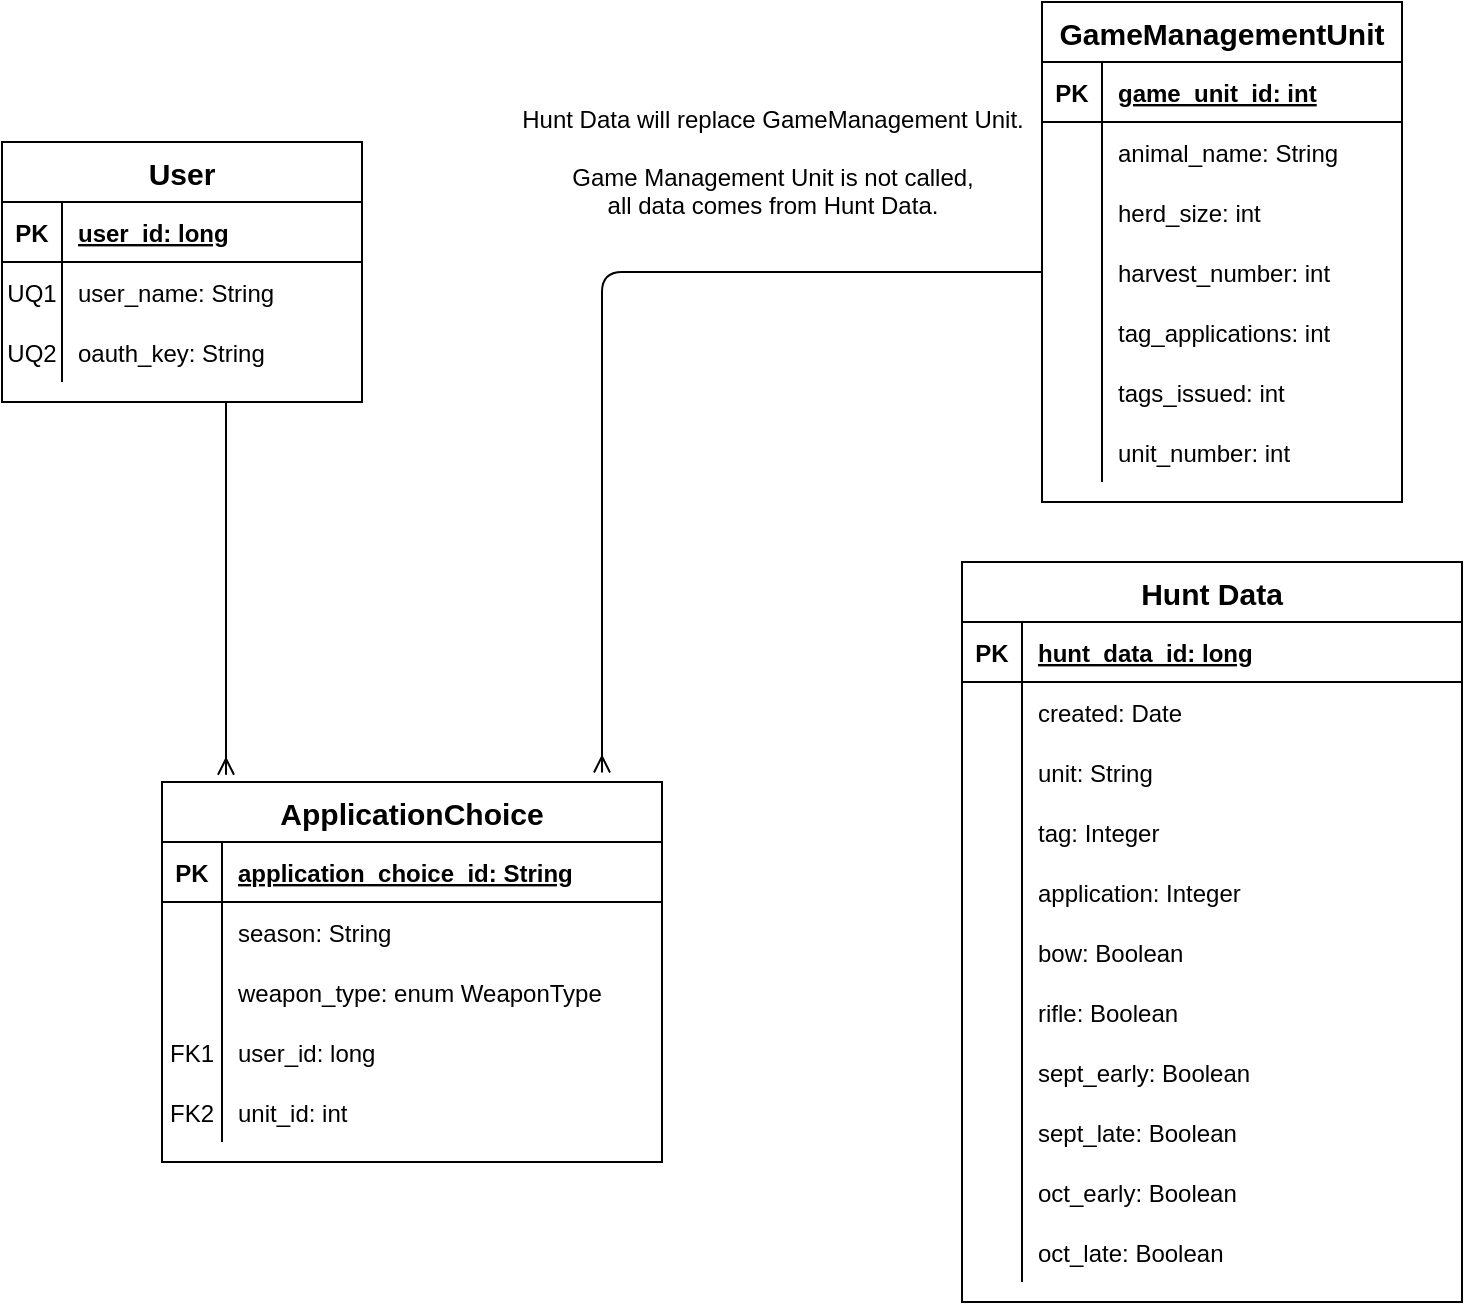 <mxfile version="14.6.13" type="device"><diagram id="uRUK42f5lgnH4vc4zi7a" name="Page-1"><mxGraphModel dx="1086" dy="806" grid="1" gridSize="10" guides="1" tooltips="1" connect="1" arrows="1" fold="1" page="1" pageScale="1" pageWidth="850" pageHeight="1100" math="0" shadow="0"><root><mxCell id="0"/><mxCell id="1" parent="0"/><mxCell id="PJwLXhOvvEvRfcBVqxcT-1" value="User" style="shape=table;startSize=30;container=1;collapsible=1;childLayout=tableLayout;fixedRows=1;rowLines=0;fontStyle=1;align=center;resizeLast=1;fontSize=15;" parent="1" vertex="1"><mxGeometry x="100" y="80" width="180" height="130" as="geometry"/></mxCell><mxCell id="PJwLXhOvvEvRfcBVqxcT-2" value="" style="shape=partialRectangle;collapsible=0;dropTarget=0;pointerEvents=0;fillColor=none;top=0;left=0;bottom=1;right=0;points=[[0,0.5],[1,0.5]];portConstraint=eastwest;" parent="PJwLXhOvvEvRfcBVqxcT-1" vertex="1"><mxGeometry y="30" width="180" height="30" as="geometry"/></mxCell><mxCell id="PJwLXhOvvEvRfcBVqxcT-3" value="PK" style="shape=partialRectangle;connectable=0;fillColor=none;top=0;left=0;bottom=0;right=0;fontStyle=1;overflow=hidden;" parent="PJwLXhOvvEvRfcBVqxcT-2" vertex="1"><mxGeometry width="30" height="30" as="geometry"/></mxCell><mxCell id="PJwLXhOvvEvRfcBVqxcT-4" value="user_id: long" style="shape=partialRectangle;connectable=0;fillColor=none;top=0;left=0;bottom=0;right=0;align=left;spacingLeft=6;fontStyle=5;overflow=hidden;" parent="PJwLXhOvvEvRfcBVqxcT-2" vertex="1"><mxGeometry x="30" width="150" height="30" as="geometry"/></mxCell><mxCell id="PJwLXhOvvEvRfcBVqxcT-5" value="" style="shape=partialRectangle;collapsible=0;dropTarget=0;pointerEvents=0;fillColor=none;top=0;left=0;bottom=0;right=0;points=[[0,0.5],[1,0.5]];portConstraint=eastwest;" parent="PJwLXhOvvEvRfcBVqxcT-1" vertex="1"><mxGeometry y="60" width="180" height="30" as="geometry"/></mxCell><mxCell id="PJwLXhOvvEvRfcBVqxcT-6" value="UQ1" style="shape=partialRectangle;connectable=0;fillColor=none;top=0;left=0;bottom=0;right=0;editable=1;overflow=hidden;" parent="PJwLXhOvvEvRfcBVqxcT-5" vertex="1"><mxGeometry width="30" height="30" as="geometry"/></mxCell><mxCell id="PJwLXhOvvEvRfcBVqxcT-7" value="user_name: String" style="shape=partialRectangle;connectable=0;fillColor=none;top=0;left=0;bottom=0;right=0;align=left;spacingLeft=6;overflow=hidden;" parent="PJwLXhOvvEvRfcBVqxcT-5" vertex="1"><mxGeometry x="30" width="150" height="30" as="geometry"/></mxCell><mxCell id="PJwLXhOvvEvRfcBVqxcT-8" value="" style="shape=partialRectangle;collapsible=0;dropTarget=0;pointerEvents=0;fillColor=none;top=0;left=0;bottom=0;right=0;points=[[0,0.5],[1,0.5]];portConstraint=eastwest;" parent="PJwLXhOvvEvRfcBVqxcT-1" vertex="1"><mxGeometry y="90" width="180" height="30" as="geometry"/></mxCell><mxCell id="PJwLXhOvvEvRfcBVqxcT-9" value="UQ2" style="shape=partialRectangle;connectable=0;fillColor=none;top=0;left=0;bottom=0;right=0;editable=1;overflow=hidden;" parent="PJwLXhOvvEvRfcBVqxcT-8" vertex="1"><mxGeometry width="30" height="30" as="geometry"/></mxCell><mxCell id="PJwLXhOvvEvRfcBVqxcT-10" value="oauth_key: String" style="shape=partialRectangle;connectable=0;fillColor=none;top=0;left=0;bottom=0;right=0;align=left;spacingLeft=6;overflow=hidden;" parent="PJwLXhOvvEvRfcBVqxcT-8" vertex="1"><mxGeometry x="30" width="150" height="30" as="geometry"/></mxCell><mxCell id="Qt5ebUz5Aop_3z-QGEKD-1" value="GameManagementUnit" style="shape=table;startSize=30;container=1;collapsible=1;childLayout=tableLayout;fixedRows=1;rowLines=0;fontStyle=1;align=center;resizeLast=1;fontSize=15;" parent="1" vertex="1"><mxGeometry x="620" y="10" width="180" height="250" as="geometry"/></mxCell><mxCell id="Qt5ebUz5Aop_3z-QGEKD-2" value="" style="shape=partialRectangle;collapsible=0;dropTarget=0;pointerEvents=0;fillColor=none;top=0;left=0;bottom=1;right=0;points=[[0,0.5],[1,0.5]];portConstraint=eastwest;" parent="Qt5ebUz5Aop_3z-QGEKD-1" vertex="1"><mxGeometry y="30" width="180" height="30" as="geometry"/></mxCell><mxCell id="Qt5ebUz5Aop_3z-QGEKD-3" value="PK" style="shape=partialRectangle;connectable=0;fillColor=none;top=0;left=0;bottom=0;right=0;fontStyle=1;overflow=hidden;" parent="Qt5ebUz5Aop_3z-QGEKD-2" vertex="1"><mxGeometry width="30" height="30" as="geometry"/></mxCell><mxCell id="Qt5ebUz5Aop_3z-QGEKD-4" value="game_unit_id: int" style="shape=partialRectangle;connectable=0;fillColor=none;top=0;left=0;bottom=0;right=0;align=left;spacingLeft=6;fontStyle=5;overflow=hidden;" parent="Qt5ebUz5Aop_3z-QGEKD-2" vertex="1"><mxGeometry x="30" width="150" height="30" as="geometry"/></mxCell><mxCell id="Qt5ebUz5Aop_3z-QGEKD-5" value="" style="shape=partialRectangle;collapsible=0;dropTarget=0;pointerEvents=0;fillColor=none;top=0;left=0;bottom=0;right=0;points=[[0,0.5],[1,0.5]];portConstraint=eastwest;" parent="Qt5ebUz5Aop_3z-QGEKD-1" vertex="1"><mxGeometry y="60" width="180" height="30" as="geometry"/></mxCell><mxCell id="Qt5ebUz5Aop_3z-QGEKD-6" value="" style="shape=partialRectangle;connectable=0;fillColor=none;top=0;left=0;bottom=0;right=0;editable=1;overflow=hidden;" parent="Qt5ebUz5Aop_3z-QGEKD-5" vertex="1"><mxGeometry width="30" height="30" as="geometry"/></mxCell><mxCell id="Qt5ebUz5Aop_3z-QGEKD-7" value="animal_name: String" style="shape=partialRectangle;connectable=0;fillColor=none;top=0;left=0;bottom=0;right=0;align=left;spacingLeft=6;overflow=hidden;" parent="Qt5ebUz5Aop_3z-QGEKD-5" vertex="1"><mxGeometry x="30" width="150" height="30" as="geometry"/></mxCell><mxCell id="Qt5ebUz5Aop_3z-QGEKD-8" value="" style="shape=partialRectangle;collapsible=0;dropTarget=0;pointerEvents=0;fillColor=none;top=0;left=0;bottom=0;right=0;points=[[0,0.5],[1,0.5]];portConstraint=eastwest;" parent="Qt5ebUz5Aop_3z-QGEKD-1" vertex="1"><mxGeometry y="90" width="180" height="30" as="geometry"/></mxCell><mxCell id="Qt5ebUz5Aop_3z-QGEKD-9" value="" style="shape=partialRectangle;connectable=0;fillColor=none;top=0;left=0;bottom=0;right=0;editable=1;overflow=hidden;" parent="Qt5ebUz5Aop_3z-QGEKD-8" vertex="1"><mxGeometry width="30" height="30" as="geometry"/></mxCell><mxCell id="Qt5ebUz5Aop_3z-QGEKD-10" value="herd_size: int" style="shape=partialRectangle;connectable=0;fillColor=none;top=0;left=0;bottom=0;right=0;align=left;spacingLeft=6;overflow=hidden;" parent="Qt5ebUz5Aop_3z-QGEKD-8" vertex="1"><mxGeometry x="30" width="150" height="30" as="geometry"/></mxCell><mxCell id="Qt5ebUz5Aop_3z-QGEKD-11" value="" style="shape=partialRectangle;collapsible=0;dropTarget=0;pointerEvents=0;fillColor=none;top=0;left=0;bottom=0;right=0;points=[[0,0.5],[1,0.5]];portConstraint=eastwest;" parent="Qt5ebUz5Aop_3z-QGEKD-1" vertex="1"><mxGeometry y="120" width="180" height="30" as="geometry"/></mxCell><mxCell id="Qt5ebUz5Aop_3z-QGEKD-12" value="" style="shape=partialRectangle;connectable=0;fillColor=none;top=0;left=0;bottom=0;right=0;editable=1;overflow=hidden;" parent="Qt5ebUz5Aop_3z-QGEKD-11" vertex="1"><mxGeometry width="30" height="30" as="geometry"/></mxCell><mxCell id="Qt5ebUz5Aop_3z-QGEKD-13" value="harvest_number: int" style="shape=partialRectangle;connectable=0;fillColor=none;top=0;left=0;bottom=0;right=0;align=left;spacingLeft=6;overflow=hidden;" parent="Qt5ebUz5Aop_3z-QGEKD-11" vertex="1"><mxGeometry x="30" width="150" height="30" as="geometry"/></mxCell><mxCell id="Qt5ebUz5Aop_3z-QGEKD-14" value="" style="shape=partialRectangle;collapsible=0;dropTarget=0;pointerEvents=0;fillColor=none;top=0;left=0;bottom=0;right=0;points=[[0,0.5],[1,0.5]];portConstraint=eastwest;" parent="Qt5ebUz5Aop_3z-QGEKD-1" vertex="1"><mxGeometry y="150" width="180" height="30" as="geometry"/></mxCell><mxCell id="Qt5ebUz5Aop_3z-QGEKD-15" value="" style="shape=partialRectangle;connectable=0;fillColor=none;top=0;left=0;bottom=0;right=0;editable=1;overflow=hidden;" parent="Qt5ebUz5Aop_3z-QGEKD-14" vertex="1"><mxGeometry width="30" height="30" as="geometry"/></mxCell><mxCell id="Qt5ebUz5Aop_3z-QGEKD-16" value="tag_applications: int" style="shape=partialRectangle;connectable=0;fillColor=none;top=0;left=0;bottom=0;right=0;align=left;spacingLeft=6;overflow=hidden;" parent="Qt5ebUz5Aop_3z-QGEKD-14" vertex="1"><mxGeometry x="30" width="150" height="30" as="geometry"/></mxCell><mxCell id="Qt5ebUz5Aop_3z-QGEKD-17" value="" style="shape=partialRectangle;collapsible=0;dropTarget=0;pointerEvents=0;fillColor=none;top=0;left=0;bottom=0;right=0;points=[[0,0.5],[1,0.5]];portConstraint=eastwest;" parent="Qt5ebUz5Aop_3z-QGEKD-1" vertex="1"><mxGeometry y="180" width="180" height="30" as="geometry"/></mxCell><mxCell id="Qt5ebUz5Aop_3z-QGEKD-18" value="" style="shape=partialRectangle;connectable=0;fillColor=none;top=0;left=0;bottom=0;right=0;editable=1;overflow=hidden;" parent="Qt5ebUz5Aop_3z-QGEKD-17" vertex="1"><mxGeometry width="30" height="30" as="geometry"/></mxCell><mxCell id="Qt5ebUz5Aop_3z-QGEKD-19" value="tags_issued: int" style="shape=partialRectangle;connectable=0;fillColor=none;top=0;left=0;bottom=0;right=0;align=left;spacingLeft=6;overflow=hidden;" parent="Qt5ebUz5Aop_3z-QGEKD-17" vertex="1"><mxGeometry x="30" width="150" height="30" as="geometry"/></mxCell><mxCell id="HQxw46Knad3o2eU7DMAh-9" value="" style="shape=partialRectangle;collapsible=0;dropTarget=0;pointerEvents=0;fillColor=none;top=0;left=0;bottom=0;right=0;points=[[0,0.5],[1,0.5]];portConstraint=eastwest;" parent="Qt5ebUz5Aop_3z-QGEKD-1" vertex="1"><mxGeometry y="210" width="180" height="30" as="geometry"/></mxCell><mxCell id="HQxw46Knad3o2eU7DMAh-10" value="" style="shape=partialRectangle;connectable=0;fillColor=none;top=0;left=0;bottom=0;right=0;editable=1;overflow=hidden;" parent="HQxw46Knad3o2eU7DMAh-9" vertex="1"><mxGeometry width="30" height="30" as="geometry"/></mxCell><mxCell id="HQxw46Knad3o2eU7DMAh-11" value="unit_number: int" style="shape=partialRectangle;connectable=0;fillColor=none;top=0;left=0;bottom=0;right=0;align=left;spacingLeft=6;overflow=hidden;" parent="HQxw46Knad3o2eU7DMAh-9" vertex="1"><mxGeometry x="30" width="150" height="30" as="geometry"/></mxCell><mxCell id="Qt5ebUz5Aop_3z-QGEKD-51" value="ApplicationChoice" style="shape=table;startSize=30;container=1;collapsible=1;childLayout=tableLayout;fixedRows=1;rowLines=0;fontStyle=1;align=center;resizeLast=1;fontSize=15;" parent="1" vertex="1"><mxGeometry x="180" y="400" width="250" height="190" as="geometry"/></mxCell><mxCell id="Qt5ebUz5Aop_3z-QGEKD-52" value="" style="shape=partialRectangle;collapsible=0;dropTarget=0;pointerEvents=0;fillColor=none;top=0;left=0;bottom=1;right=0;points=[[0,0.5],[1,0.5]];portConstraint=eastwest;" parent="Qt5ebUz5Aop_3z-QGEKD-51" vertex="1"><mxGeometry y="30" width="250" height="30" as="geometry"/></mxCell><mxCell id="Qt5ebUz5Aop_3z-QGEKD-53" value="PK" style="shape=partialRectangle;connectable=0;fillColor=none;top=0;left=0;bottom=0;right=0;fontStyle=1;overflow=hidden;" parent="Qt5ebUz5Aop_3z-QGEKD-52" vertex="1"><mxGeometry width="30" height="30" as="geometry"/></mxCell><mxCell id="Qt5ebUz5Aop_3z-QGEKD-54" value="application_choice_id: String" style="shape=partialRectangle;connectable=0;fillColor=none;top=0;left=0;bottom=0;right=0;align=left;spacingLeft=6;fontStyle=5;overflow=hidden;" parent="Qt5ebUz5Aop_3z-QGEKD-52" vertex="1"><mxGeometry x="30" width="220" height="30" as="geometry"/></mxCell><mxCell id="Qt5ebUz5Aop_3z-QGEKD-55" value="" style="shape=partialRectangle;collapsible=0;dropTarget=0;pointerEvents=0;fillColor=none;top=0;left=0;bottom=0;right=0;points=[[0,0.5],[1,0.5]];portConstraint=eastwest;" parent="Qt5ebUz5Aop_3z-QGEKD-51" vertex="1"><mxGeometry y="60" width="250" height="30" as="geometry"/></mxCell><mxCell id="Qt5ebUz5Aop_3z-QGEKD-56" value="" style="shape=partialRectangle;connectable=0;fillColor=none;top=0;left=0;bottom=0;right=0;editable=1;overflow=hidden;" parent="Qt5ebUz5Aop_3z-QGEKD-55" vertex="1"><mxGeometry width="30" height="30" as="geometry"/></mxCell><mxCell id="Qt5ebUz5Aop_3z-QGEKD-57" value="season: String" style="shape=partialRectangle;connectable=0;fillColor=none;top=0;left=0;bottom=0;right=0;align=left;spacingLeft=6;overflow=hidden;" parent="Qt5ebUz5Aop_3z-QGEKD-55" vertex="1"><mxGeometry x="30" width="220" height="30" as="geometry"/></mxCell><mxCell id="Qt5ebUz5Aop_3z-QGEKD-58" value="" style="shape=partialRectangle;collapsible=0;dropTarget=0;pointerEvents=0;fillColor=none;top=0;left=0;bottom=0;right=0;points=[[0,0.5],[1,0.5]];portConstraint=eastwest;" parent="Qt5ebUz5Aop_3z-QGEKD-51" vertex="1"><mxGeometry y="90" width="250" height="30" as="geometry"/></mxCell><mxCell id="Qt5ebUz5Aop_3z-QGEKD-59" value="" style="shape=partialRectangle;connectable=0;fillColor=none;top=0;left=0;bottom=0;right=0;editable=1;overflow=hidden;" parent="Qt5ebUz5Aop_3z-QGEKD-58" vertex="1"><mxGeometry width="30" height="30" as="geometry"/></mxCell><mxCell id="Qt5ebUz5Aop_3z-QGEKD-60" value="weapon_type: enum WeaponType" style="shape=partialRectangle;connectable=0;fillColor=none;top=0;left=0;bottom=0;right=0;align=left;spacingLeft=6;overflow=hidden;" parent="Qt5ebUz5Aop_3z-QGEKD-58" vertex="1"><mxGeometry x="30" width="220" height="30" as="geometry"/></mxCell><mxCell id="HQxw46Knad3o2eU7DMAh-1" value="" style="shape=partialRectangle;collapsible=0;dropTarget=0;pointerEvents=0;fillColor=none;top=0;left=0;bottom=0;right=0;points=[[0,0.5],[1,0.5]];portConstraint=eastwest;" parent="Qt5ebUz5Aop_3z-QGEKD-51" vertex="1"><mxGeometry y="120" width="250" height="30" as="geometry"/></mxCell><mxCell id="HQxw46Knad3o2eU7DMAh-2" value="FK1" style="shape=partialRectangle;connectable=0;fillColor=none;top=0;left=0;bottom=0;right=0;editable=1;overflow=hidden;" parent="HQxw46Knad3o2eU7DMAh-1" vertex="1"><mxGeometry width="30" height="30" as="geometry"/></mxCell><mxCell id="HQxw46Knad3o2eU7DMAh-3" value="user_id: long" style="shape=partialRectangle;connectable=0;fillColor=none;top=0;left=0;bottom=0;right=0;align=left;spacingLeft=6;overflow=hidden;" parent="HQxw46Knad3o2eU7DMAh-1" vertex="1"><mxGeometry x="30" width="220" height="30" as="geometry"/></mxCell><mxCell id="HQxw46Knad3o2eU7DMAh-6" value="" style="shape=partialRectangle;collapsible=0;dropTarget=0;pointerEvents=0;fillColor=none;top=0;left=0;bottom=0;right=0;points=[[0,0.5],[1,0.5]];portConstraint=eastwest;" parent="Qt5ebUz5Aop_3z-QGEKD-51" vertex="1"><mxGeometry y="150" width="250" height="30" as="geometry"/></mxCell><mxCell id="HQxw46Knad3o2eU7DMAh-7" value="FK2" style="shape=partialRectangle;connectable=0;fillColor=none;top=0;left=0;bottom=0;right=0;editable=1;overflow=hidden;" parent="HQxw46Knad3o2eU7DMAh-6" vertex="1"><mxGeometry width="30" height="30" as="geometry"/></mxCell><mxCell id="HQxw46Knad3o2eU7DMAh-8" value="unit_id: int" style="shape=partialRectangle;connectable=0;fillColor=none;top=0;left=0;bottom=0;right=0;align=left;spacingLeft=6;overflow=hidden;" parent="HQxw46Knad3o2eU7DMAh-6" vertex="1"><mxGeometry x="30" width="220" height="30" as="geometry"/></mxCell><mxCell id="HQxw46Knad3o2eU7DMAh-4" value="" style="fontSize=12;html=1;endArrow=ERmany;entryX=0.128;entryY=-0.019;entryDx=0;entryDy=0;entryPerimeter=0;endFill=0;" parent="1" target="Qt5ebUz5Aop_3z-QGEKD-51" edge="1"><mxGeometry width="100" height="100" relative="1" as="geometry"><mxPoint x="212" y="210" as="sourcePoint"/><mxPoint x="350" y="210" as="targetPoint"/></mxGeometry></mxCell><mxCell id="HQxw46Knad3o2eU7DMAh-5" value="" style="fontSize=12;html=1;endArrow=ERmany;edgeStyle=orthogonalEdgeStyle;exitX=0;exitY=0.5;exitDx=0;exitDy=0;entryX=0.88;entryY=-0.025;entryDx=0;entryDy=0;entryPerimeter=0;endFill=0;" parent="1" source="Qt5ebUz5Aop_3z-QGEKD-11" target="Qt5ebUz5Aop_3z-QGEKD-51" edge="1"><mxGeometry width="100" height="100" relative="1" as="geometry"><mxPoint x="400" y="170" as="sourcePoint"/><mxPoint x="400" y="390" as="targetPoint"/></mxGeometry></mxCell><mxCell id="Z0GA4jMDnrTb0CouW4hf-1" value="Hunt Data" style="shape=table;startSize=30;container=1;collapsible=1;childLayout=tableLayout;fixedRows=1;rowLines=0;fontStyle=1;align=center;resizeLast=1;fontSize=15;" vertex="1" parent="1"><mxGeometry x="580" y="290" width="250" height="370" as="geometry"/></mxCell><mxCell id="Z0GA4jMDnrTb0CouW4hf-2" value="" style="shape=partialRectangle;collapsible=0;dropTarget=0;pointerEvents=0;fillColor=none;top=0;left=0;bottom=1;right=0;points=[[0,0.5],[1,0.5]];portConstraint=eastwest;" vertex="1" parent="Z0GA4jMDnrTb0CouW4hf-1"><mxGeometry y="30" width="250" height="30" as="geometry"/></mxCell><mxCell id="Z0GA4jMDnrTb0CouW4hf-3" value="PK" style="shape=partialRectangle;connectable=0;fillColor=none;top=0;left=0;bottom=0;right=0;fontStyle=1;overflow=hidden;" vertex="1" parent="Z0GA4jMDnrTb0CouW4hf-2"><mxGeometry width="30" height="30" as="geometry"/></mxCell><mxCell id="Z0GA4jMDnrTb0CouW4hf-4" value="hunt_data_id: long" style="shape=partialRectangle;connectable=0;fillColor=none;top=0;left=0;bottom=0;right=0;align=left;spacingLeft=6;fontStyle=5;overflow=hidden;" vertex="1" parent="Z0GA4jMDnrTb0CouW4hf-2"><mxGeometry x="30" width="220" height="30" as="geometry"/></mxCell><mxCell id="Z0GA4jMDnrTb0CouW4hf-5" value="" style="shape=partialRectangle;collapsible=0;dropTarget=0;pointerEvents=0;fillColor=none;top=0;left=0;bottom=0;right=0;points=[[0,0.5],[1,0.5]];portConstraint=eastwest;" vertex="1" parent="Z0GA4jMDnrTb0CouW4hf-1"><mxGeometry y="60" width="250" height="30" as="geometry"/></mxCell><mxCell id="Z0GA4jMDnrTb0CouW4hf-6" value="" style="shape=partialRectangle;connectable=0;fillColor=none;top=0;left=0;bottom=0;right=0;editable=1;overflow=hidden;" vertex="1" parent="Z0GA4jMDnrTb0CouW4hf-5"><mxGeometry width="30" height="30" as="geometry"/></mxCell><mxCell id="Z0GA4jMDnrTb0CouW4hf-7" value="created: Date" style="shape=partialRectangle;connectable=0;fillColor=none;top=0;left=0;bottom=0;right=0;align=left;spacingLeft=6;overflow=hidden;" vertex="1" parent="Z0GA4jMDnrTb0CouW4hf-5"><mxGeometry x="30" width="220" height="30" as="geometry"/></mxCell><mxCell id="Z0GA4jMDnrTb0CouW4hf-8" value="" style="shape=partialRectangle;collapsible=0;dropTarget=0;pointerEvents=0;fillColor=none;top=0;left=0;bottom=0;right=0;points=[[0,0.5],[1,0.5]];portConstraint=eastwest;" vertex="1" parent="Z0GA4jMDnrTb0CouW4hf-1"><mxGeometry y="90" width="250" height="30" as="geometry"/></mxCell><mxCell id="Z0GA4jMDnrTb0CouW4hf-9" value="" style="shape=partialRectangle;connectable=0;fillColor=none;top=0;left=0;bottom=0;right=0;editable=1;overflow=hidden;" vertex="1" parent="Z0GA4jMDnrTb0CouW4hf-8"><mxGeometry width="30" height="30" as="geometry"/></mxCell><mxCell id="Z0GA4jMDnrTb0CouW4hf-10" value="unit: String" style="shape=partialRectangle;connectable=0;fillColor=none;top=0;left=0;bottom=0;right=0;align=left;spacingLeft=6;overflow=hidden;" vertex="1" parent="Z0GA4jMDnrTb0CouW4hf-8"><mxGeometry x="30" width="220" height="30" as="geometry"/></mxCell><mxCell id="Z0GA4jMDnrTb0CouW4hf-11" value="" style="shape=partialRectangle;collapsible=0;dropTarget=0;pointerEvents=0;fillColor=none;top=0;left=0;bottom=0;right=0;points=[[0,0.5],[1,0.5]];portConstraint=eastwest;" vertex="1" parent="Z0GA4jMDnrTb0CouW4hf-1"><mxGeometry y="120" width="250" height="30" as="geometry"/></mxCell><mxCell id="Z0GA4jMDnrTb0CouW4hf-12" value="" style="shape=partialRectangle;connectable=0;fillColor=none;top=0;left=0;bottom=0;right=0;editable=1;overflow=hidden;" vertex="1" parent="Z0GA4jMDnrTb0CouW4hf-11"><mxGeometry width="30" height="30" as="geometry"/></mxCell><mxCell id="Z0GA4jMDnrTb0CouW4hf-13" value="tag: Integer" style="shape=partialRectangle;connectable=0;fillColor=none;top=0;left=0;bottom=0;right=0;align=left;spacingLeft=6;overflow=hidden;" vertex="1" parent="Z0GA4jMDnrTb0CouW4hf-11"><mxGeometry x="30" width="220" height="30" as="geometry"/></mxCell><mxCell id="Z0GA4jMDnrTb0CouW4hf-14" value="" style="shape=partialRectangle;collapsible=0;dropTarget=0;pointerEvents=0;fillColor=none;top=0;left=0;bottom=0;right=0;points=[[0,0.5],[1,0.5]];portConstraint=eastwest;" vertex="1" parent="Z0GA4jMDnrTb0CouW4hf-1"><mxGeometry y="150" width="250" height="30" as="geometry"/></mxCell><mxCell id="Z0GA4jMDnrTb0CouW4hf-15" value="" style="shape=partialRectangle;connectable=0;fillColor=none;top=0;left=0;bottom=0;right=0;editable=1;overflow=hidden;" vertex="1" parent="Z0GA4jMDnrTb0CouW4hf-14"><mxGeometry width="30" height="30" as="geometry"/></mxCell><mxCell id="Z0GA4jMDnrTb0CouW4hf-16" value="application: Integer" style="shape=partialRectangle;connectable=0;fillColor=none;top=0;left=0;bottom=0;right=0;align=left;spacingLeft=6;overflow=hidden;" vertex="1" parent="Z0GA4jMDnrTb0CouW4hf-14"><mxGeometry x="30" width="220" height="30" as="geometry"/></mxCell><mxCell id="Z0GA4jMDnrTb0CouW4hf-17" value="" style="shape=partialRectangle;collapsible=0;dropTarget=0;pointerEvents=0;fillColor=none;top=0;left=0;bottom=0;right=0;points=[[0,0.5],[1,0.5]];portConstraint=eastwest;" vertex="1" parent="Z0GA4jMDnrTb0CouW4hf-1"><mxGeometry y="180" width="250" height="30" as="geometry"/></mxCell><mxCell id="Z0GA4jMDnrTb0CouW4hf-18" value="" style="shape=partialRectangle;connectable=0;fillColor=none;top=0;left=0;bottom=0;right=0;editable=1;overflow=hidden;" vertex="1" parent="Z0GA4jMDnrTb0CouW4hf-17"><mxGeometry width="30" height="30" as="geometry"/></mxCell><mxCell id="Z0GA4jMDnrTb0CouW4hf-19" value="bow: Boolean" style="shape=partialRectangle;connectable=0;fillColor=none;top=0;left=0;bottom=0;right=0;align=left;spacingLeft=6;overflow=hidden;" vertex="1" parent="Z0GA4jMDnrTb0CouW4hf-17"><mxGeometry x="30" width="220" height="30" as="geometry"/></mxCell><mxCell id="Z0GA4jMDnrTb0CouW4hf-20" value="" style="shape=partialRectangle;collapsible=0;dropTarget=0;pointerEvents=0;fillColor=none;top=0;left=0;bottom=0;right=0;points=[[0,0.5],[1,0.5]];portConstraint=eastwest;" vertex="1" parent="Z0GA4jMDnrTb0CouW4hf-1"><mxGeometry y="210" width="250" height="30" as="geometry"/></mxCell><mxCell id="Z0GA4jMDnrTb0CouW4hf-21" value="" style="shape=partialRectangle;connectable=0;fillColor=none;top=0;left=0;bottom=0;right=0;editable=1;overflow=hidden;" vertex="1" parent="Z0GA4jMDnrTb0CouW4hf-20"><mxGeometry width="30" height="30" as="geometry"/></mxCell><mxCell id="Z0GA4jMDnrTb0CouW4hf-22" value="rifle: Boolean" style="shape=partialRectangle;connectable=0;fillColor=none;top=0;left=0;bottom=0;right=0;align=left;spacingLeft=6;overflow=hidden;" vertex="1" parent="Z0GA4jMDnrTb0CouW4hf-20"><mxGeometry x="30" width="220" height="30" as="geometry"/></mxCell><mxCell id="Z0GA4jMDnrTb0CouW4hf-23" value="" style="shape=partialRectangle;collapsible=0;dropTarget=0;pointerEvents=0;fillColor=none;top=0;left=0;bottom=0;right=0;points=[[0,0.5],[1,0.5]];portConstraint=eastwest;" vertex="1" parent="Z0GA4jMDnrTb0CouW4hf-1"><mxGeometry y="240" width="250" height="30" as="geometry"/></mxCell><mxCell id="Z0GA4jMDnrTb0CouW4hf-24" value="" style="shape=partialRectangle;connectable=0;fillColor=none;top=0;left=0;bottom=0;right=0;editable=1;overflow=hidden;" vertex="1" parent="Z0GA4jMDnrTb0CouW4hf-23"><mxGeometry width="30" height="30" as="geometry"/></mxCell><mxCell id="Z0GA4jMDnrTb0CouW4hf-25" value="sept_early: Boolean" style="shape=partialRectangle;connectable=0;fillColor=none;top=0;left=0;bottom=0;right=0;align=left;spacingLeft=6;overflow=hidden;" vertex="1" parent="Z0GA4jMDnrTb0CouW4hf-23"><mxGeometry x="30" width="220" height="30" as="geometry"/></mxCell><mxCell id="Z0GA4jMDnrTb0CouW4hf-26" value="" style="shape=partialRectangle;collapsible=0;dropTarget=0;pointerEvents=0;fillColor=none;top=0;left=0;bottom=0;right=0;points=[[0,0.5],[1,0.5]];portConstraint=eastwest;" vertex="1" parent="Z0GA4jMDnrTb0CouW4hf-1"><mxGeometry y="270" width="250" height="30" as="geometry"/></mxCell><mxCell id="Z0GA4jMDnrTb0CouW4hf-27" value="" style="shape=partialRectangle;connectable=0;fillColor=none;top=0;left=0;bottom=0;right=0;editable=1;overflow=hidden;" vertex="1" parent="Z0GA4jMDnrTb0CouW4hf-26"><mxGeometry width="30" height="30" as="geometry"/></mxCell><mxCell id="Z0GA4jMDnrTb0CouW4hf-28" value="sept_late: Boolean" style="shape=partialRectangle;connectable=0;fillColor=none;top=0;left=0;bottom=0;right=0;align=left;spacingLeft=6;overflow=hidden;" vertex="1" parent="Z0GA4jMDnrTb0CouW4hf-26"><mxGeometry x="30" width="220" height="30" as="geometry"/></mxCell><mxCell id="Z0GA4jMDnrTb0CouW4hf-29" value="" style="shape=partialRectangle;collapsible=0;dropTarget=0;pointerEvents=0;fillColor=none;top=0;left=0;bottom=0;right=0;points=[[0,0.5],[1,0.5]];portConstraint=eastwest;" vertex="1" parent="Z0GA4jMDnrTb0CouW4hf-1"><mxGeometry y="300" width="250" height="30" as="geometry"/></mxCell><mxCell id="Z0GA4jMDnrTb0CouW4hf-30" value="" style="shape=partialRectangle;connectable=0;fillColor=none;top=0;left=0;bottom=0;right=0;editable=1;overflow=hidden;" vertex="1" parent="Z0GA4jMDnrTb0CouW4hf-29"><mxGeometry width="30" height="30" as="geometry"/></mxCell><mxCell id="Z0GA4jMDnrTb0CouW4hf-31" value="oct_early: Boolean" style="shape=partialRectangle;connectable=0;fillColor=none;top=0;left=0;bottom=0;right=0;align=left;spacingLeft=6;overflow=hidden;" vertex="1" parent="Z0GA4jMDnrTb0CouW4hf-29"><mxGeometry x="30" width="220" height="30" as="geometry"/></mxCell><mxCell id="Z0GA4jMDnrTb0CouW4hf-32" value="" style="shape=partialRectangle;collapsible=0;dropTarget=0;pointerEvents=0;fillColor=none;top=0;left=0;bottom=0;right=0;points=[[0,0.5],[1,0.5]];portConstraint=eastwest;" vertex="1" parent="Z0GA4jMDnrTb0CouW4hf-1"><mxGeometry y="330" width="250" height="30" as="geometry"/></mxCell><mxCell id="Z0GA4jMDnrTb0CouW4hf-33" value="" style="shape=partialRectangle;connectable=0;fillColor=none;top=0;left=0;bottom=0;right=0;editable=1;overflow=hidden;" vertex="1" parent="Z0GA4jMDnrTb0CouW4hf-32"><mxGeometry width="30" height="30" as="geometry"/></mxCell><mxCell id="Z0GA4jMDnrTb0CouW4hf-34" value="oct_late: Boolean" style="shape=partialRectangle;connectable=0;fillColor=none;top=0;left=0;bottom=0;right=0;align=left;spacingLeft=6;overflow=hidden;" vertex="1" parent="Z0GA4jMDnrTb0CouW4hf-32"><mxGeometry x="30" width="220" height="30" as="geometry"/></mxCell><mxCell id="Z0GA4jMDnrTb0CouW4hf-41" value="Hunt Data will replace GameManagement Unit.&lt;br&gt;&lt;br&gt;Game Management Unit is not called,&lt;br&gt;all data comes from Hunt Data." style="text;html=1;align=center;verticalAlign=middle;resizable=0;points=[];autosize=1;strokeColor=none;" vertex="1" parent="1"><mxGeometry x="350" y="60" width="270" height="60" as="geometry"/></mxCell></root></mxGraphModel></diagram></mxfile>